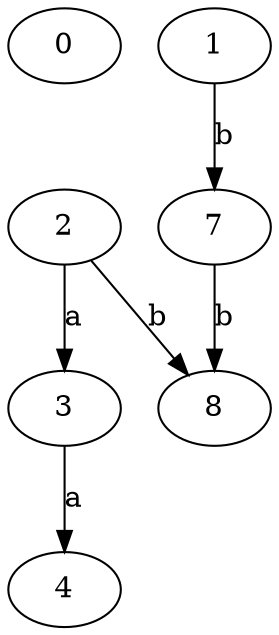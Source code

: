 strict digraph  {
0;
3;
4;
1;
2;
7;
8;
3 -> 4  [label=a];
1 -> 7  [label=b];
2 -> 3  [label=a];
2 -> 8  [label=b];
7 -> 8  [label=b];
}
